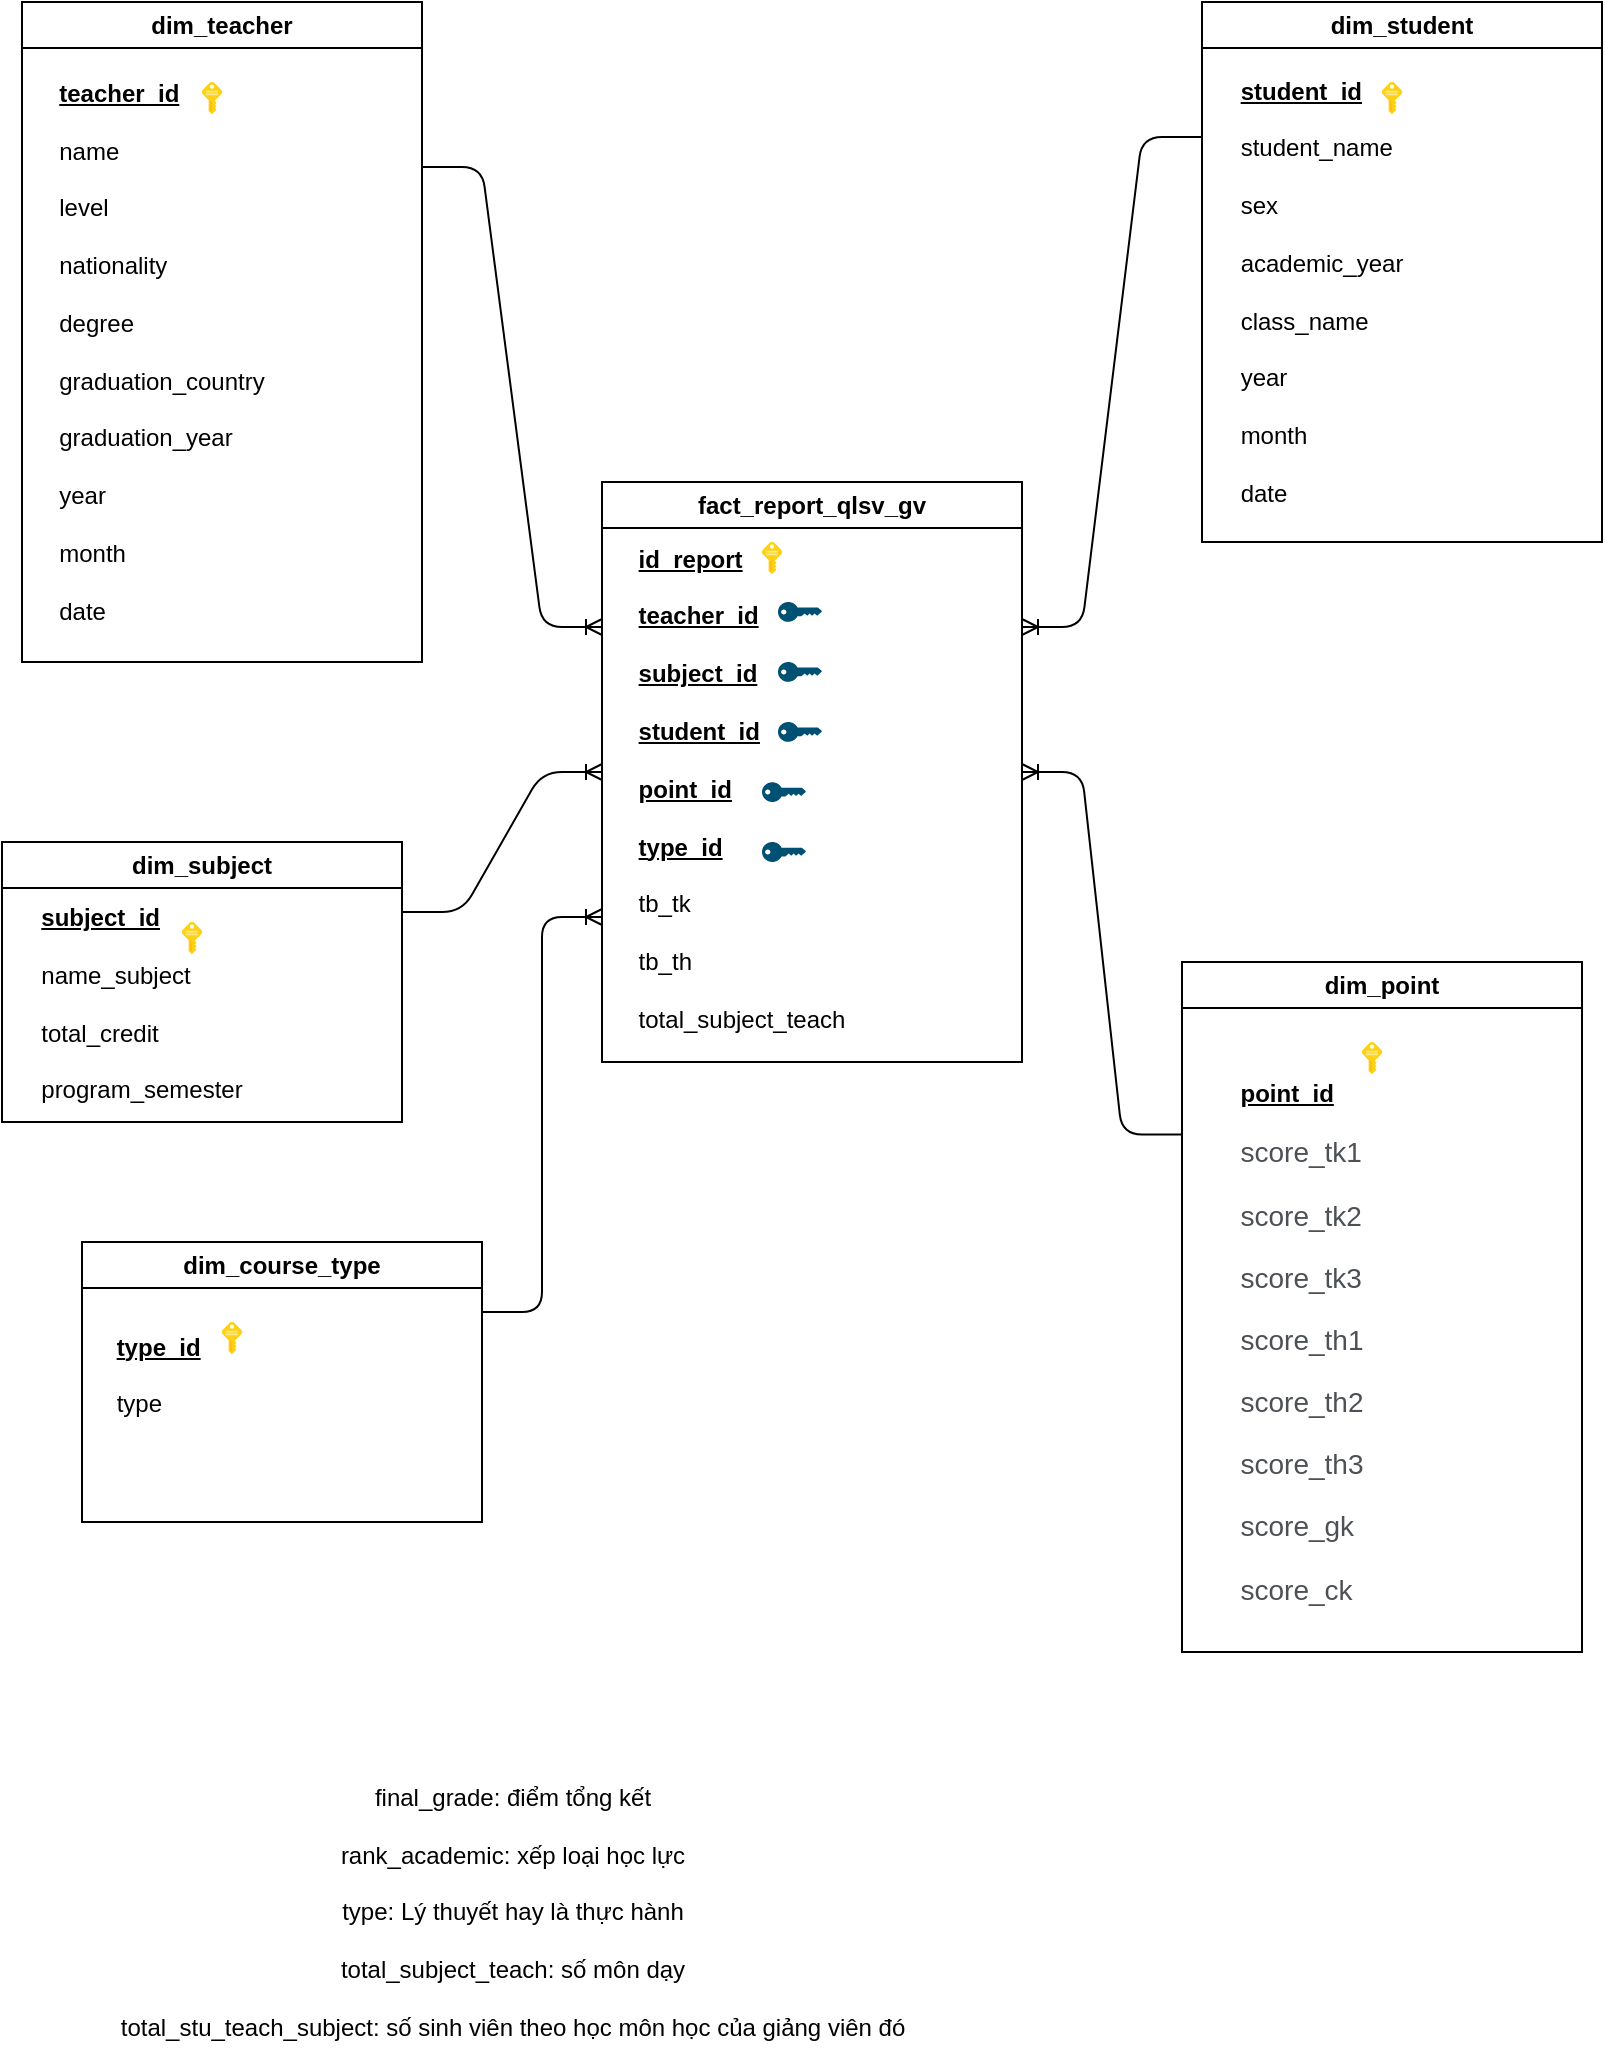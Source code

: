 <mxfile>
    <diagram id="pYTO1-Wxgbie7NklgH1o" name="Page-1">
        <mxGraphModel dx="896" dy="1406" grid="1" gridSize="10" guides="1" tooltips="1" connect="1" arrows="1" fold="1" page="1" pageScale="1" pageWidth="850" pageHeight="1100" math="0" shadow="0">
            <root>
                <mxCell id="0"/>
                <mxCell id="1" parent="0"/>
                <mxCell id="2" value="dim_teacher" style="swimlane;whiteSpace=wrap;html=1;" parent="1" vertex="1">
                    <mxGeometry x="80" y="-130" width="200" height="330" as="geometry"/>
                </mxCell>
                <mxCell id="3" value="&lt;div style=&quot;text-align: left;&quot;&gt;&lt;span style=&quot;background-color: initial;&quot;&gt;&lt;b&gt;&lt;u&gt;teacher_id&lt;/u&gt;&amp;nbsp;&lt;/b&gt;&lt;/span&gt;&lt;/div&gt;&lt;div style=&quot;text-align: left;&quot;&gt;&lt;br&gt;&lt;/div&gt;&lt;div style=&quot;text-align: left;&quot;&gt;&lt;span style=&quot;background-color: initial;&quot;&gt;name&lt;/span&gt;&lt;/div&gt;&lt;div style=&quot;text-align: left;&quot;&gt;&lt;br&gt;&lt;/div&gt;&lt;div style=&quot;text-align: left;&quot;&gt;&lt;span style=&quot;background-color: initial;&quot;&gt;level&lt;/span&gt;&lt;/div&gt;&lt;div style=&quot;text-align: left;&quot;&gt;&lt;br&gt;&lt;/div&gt;&lt;div style=&quot;text-align: left;&quot;&gt;&lt;span style=&quot;background-color: initial;&quot;&gt;nationality&lt;/span&gt;&lt;/div&gt;&lt;div style=&quot;text-align: left;&quot;&gt;&lt;br&gt;&lt;/div&gt;&lt;div style=&quot;text-align: left;&quot;&gt;&lt;span style=&quot;background-color: initial;&quot;&gt;degree&lt;/span&gt;&lt;/div&gt;&lt;div style=&quot;text-align: left;&quot;&gt;&lt;br&gt;&lt;/div&gt;&lt;div style=&quot;text-align: left;&quot;&gt;&lt;span style=&quot;background-color: initial;&quot;&gt;graduation_country&lt;/span&gt;&lt;/div&gt;&lt;div style=&quot;text-align: left;&quot;&gt;&lt;br&gt;&lt;/div&gt;&lt;div style=&quot;text-align: left;&quot;&gt;&lt;span style=&quot;background-color: initial;&quot;&gt;graduation_year&lt;/span&gt;&lt;/div&gt;&lt;div style=&quot;text-align: left;&quot;&gt;&lt;br&gt;&lt;/div&gt;&lt;div style=&quot;text-align: left;&quot;&gt;&lt;span style=&quot;background-color: initial;&quot;&gt;year&lt;/span&gt;&lt;/div&gt;&lt;div style=&quot;text-align: left;&quot;&gt;&lt;br&gt;&lt;/div&gt;&lt;div style=&quot;text-align: left;&quot;&gt;&lt;span style=&quot;background-color: initial;&quot;&gt;month&lt;/span&gt;&lt;/div&gt;&lt;div style=&quot;text-align: left;&quot;&gt;&lt;br&gt;&lt;/div&gt;&lt;div style=&quot;text-align: left;&quot;&gt;&lt;span style=&quot;background-color: initial;&quot;&gt;date&lt;/span&gt;&lt;/div&gt;" style="text;html=1;strokeColor=none;fillColor=none;align=center;verticalAlign=middle;whiteSpace=wrap;rounded=0;" parent="2" vertex="1">
                    <mxGeometry x="10" y="150" width="120" height="50" as="geometry"/>
                </mxCell>
                <mxCell id="4" value="" style="sketch=0;aspect=fixed;html=1;points=[];align=center;image;fontSize=12;image=img/lib/mscae/Key.svg;" parent="2" vertex="1">
                    <mxGeometry x="90" y="40" width="10" height="16.13" as="geometry"/>
                </mxCell>
                <mxCell id="5" value="dim_student" style="swimlane;whiteSpace=wrap;html=1;" parent="1" vertex="1">
                    <mxGeometry x="670" y="-130" width="200" height="270" as="geometry"/>
                </mxCell>
                <mxCell id="6" value="&lt;div style=&quot;text-align: left;&quot;&gt;&lt;span style=&quot;background-color: initial;&quot;&gt;&lt;b&gt;&lt;u&gt;student_id&lt;/u&gt;&amp;nbsp;&lt;/b&gt;&lt;/span&gt;&lt;/div&gt;&lt;div style=&quot;text-align: left;&quot;&gt;&lt;br&gt;&lt;/div&gt;&lt;div style=&quot;text-align: left;&quot;&gt;&lt;span style=&quot;background-color: initial;&quot;&gt;student_name&lt;/span&gt;&lt;/div&gt;&lt;div style=&quot;text-align: left;&quot;&gt;&lt;br&gt;&lt;/div&gt;&lt;div style=&quot;text-align: left;&quot;&gt;&lt;span style=&quot;background-color: initial;&quot;&gt;sex&lt;/span&gt;&lt;/div&gt;&lt;div style=&quot;text-align: left;&quot;&gt;&lt;br&gt;&lt;/div&gt;&lt;div style=&quot;text-align: left;&quot;&gt;academic_year&lt;/div&gt;&lt;div style=&quot;text-align: left;&quot;&gt;&lt;br&gt;&lt;/div&gt;&lt;div style=&quot;text-align: left;&quot;&gt;&lt;span style=&quot;background-color: initial;&quot;&gt;class_name&lt;/span&gt;&lt;/div&gt;&lt;div style=&quot;text-align: left;&quot;&gt;&lt;br&gt;&lt;/div&gt;&lt;div style=&quot;text-align: left;&quot;&gt;&lt;span style=&quot;background-color: initial;&quot;&gt;year&lt;/span&gt;&lt;/div&gt;&lt;div style=&quot;text-align: left;&quot;&gt;&lt;br&gt;&lt;/div&gt;&lt;div style=&quot;text-align: left;&quot;&gt;&lt;span style=&quot;background-color: initial;&quot;&gt;month&lt;/span&gt;&lt;/div&gt;&lt;div style=&quot;text-align: left;&quot;&gt;&lt;br&gt;&lt;/div&gt;&lt;div style=&quot;text-align: left;&quot;&gt;&lt;span style=&quot;background-color: initial;&quot;&gt;date&lt;/span&gt;&lt;/div&gt;" style="text;html=1;strokeColor=none;fillColor=none;align=center;verticalAlign=middle;whiteSpace=wrap;rounded=0;" parent="5" vertex="1">
                    <mxGeometry y="120" width="120" height="50" as="geometry"/>
                </mxCell>
                <mxCell id="7" value="" style="sketch=0;aspect=fixed;html=1;points=[];align=center;image;fontSize=12;image=img/lib/mscae/Key.svg;" parent="5" vertex="1">
                    <mxGeometry x="90" y="40" width="10" height="16.13" as="geometry"/>
                </mxCell>
                <mxCell id="8" value="dim_subject" style="swimlane;whiteSpace=wrap;html=1;" parent="1" vertex="1">
                    <mxGeometry x="70" y="290" width="200" height="140" as="geometry"/>
                </mxCell>
                <mxCell id="9" value="&lt;div style=&quot;text-align: left;&quot;&gt;&lt;span style=&quot;background-color: initial;&quot;&gt;&lt;b&gt;&lt;u&gt;subject_id&lt;/u&gt;&amp;nbsp;&lt;/b&gt;&lt;/span&gt;&lt;/div&gt;&lt;div style=&quot;text-align: left;&quot;&gt;&lt;br&gt;&lt;/div&gt;&lt;div style=&quot;text-align: left;&quot;&gt;name_subject&lt;/div&gt;&lt;div style=&quot;text-align: left;&quot;&gt;&lt;br&gt;&lt;/div&gt;&lt;div style=&quot;text-align: left;&quot;&gt;total_credit&lt;/div&gt;&lt;div style=&quot;text-align: left;&quot;&gt;&lt;br&gt;&lt;/div&gt;&lt;div style=&quot;text-align: left;&quot;&gt;program_semester&lt;/div&gt;" style="text;html=1;strokeColor=none;fillColor=none;align=center;verticalAlign=middle;whiteSpace=wrap;rounded=0;" parent="8" vertex="1">
                    <mxGeometry x="10" y="56.13" width="120" height="50" as="geometry"/>
                </mxCell>
                <mxCell id="10" value="" style="sketch=0;aspect=fixed;html=1;points=[];align=center;image;fontSize=12;image=img/lib/mscae/Key.svg;" parent="8" vertex="1">
                    <mxGeometry x="90" y="40" width="10" height="16.13" as="geometry"/>
                </mxCell>
                <mxCell id="12" value="dim_point" style="swimlane;whiteSpace=wrap;html=1;" parent="1" vertex="1">
                    <mxGeometry x="660" y="350" width="200" height="345" as="geometry"/>
                </mxCell>
                <mxCell id="13" value="&lt;div style=&quot;text-align: left;&quot;&gt;&lt;span style=&quot;background-color: initial;&quot;&gt;&lt;b&gt;&lt;u&gt;point_id&lt;/u&gt;&amp;nbsp;&lt;/b&gt;&lt;/span&gt;&lt;/div&gt;&lt;div style=&quot;text-align: left;&quot;&gt;&lt;br&gt;&lt;/div&gt;&lt;div style=&quot;text-align: left;&quot;&gt;&lt;span style=&quot;color: rgb(77, 81, 86); font-family: arial, sans-serif; font-size: 14px; background-color: rgb(255, 255, 255);&quot;&gt;score_tk1&lt;/span&gt;&lt;br style=&quot;border-color: var(--border-color); color: rgb(77, 81, 86); font-family: arial, sans-serif; font-size: 14px;&quot;&gt;&lt;br style=&quot;border-color: var(--border-color); color: rgb(77, 81, 86); font-family: arial, sans-serif; font-size: 14px;&quot;&gt;&lt;span style=&quot;color: rgb(77, 81, 86); font-family: arial, sans-serif; font-size: 14px; background-color: rgb(255, 255, 255);&quot;&gt;score_tk2&lt;/span&gt;&lt;br style=&quot;border-color: var(--border-color); color: rgb(77, 81, 86); font-family: arial, sans-serif; font-size: 14px;&quot;&gt;&lt;br style=&quot;border-color: var(--border-color); color: rgb(77, 81, 86); font-family: arial, sans-serif; font-size: 14px;&quot;&gt;&lt;span style=&quot;color: rgb(77, 81, 86); font-family: arial, sans-serif; font-size: 14px; background-color: rgb(255, 255, 255);&quot;&gt;score_tk3&lt;/span&gt;&lt;br style=&quot;border-color: var(--border-color); color: rgb(77, 81, 86); font-family: arial, sans-serif; font-size: 14px;&quot;&gt;&lt;br style=&quot;border-color: var(--border-color); color: rgb(77, 81, 86); font-family: arial, sans-serif; font-size: 14px;&quot;&gt;&lt;span style=&quot;color: rgb(77, 81, 86); font-family: arial, sans-serif; font-size: 14px; background-color: rgb(255, 255, 255);&quot;&gt;score_th1&lt;/span&gt;&lt;br style=&quot;border-color: var(--border-color); color: rgb(77, 81, 86); font-family: arial, sans-serif; font-size: 14px;&quot;&gt;&lt;br style=&quot;border-color: var(--border-color); color: rgb(77, 81, 86); font-family: arial, sans-serif; font-size: 14px;&quot;&gt;&lt;span style=&quot;color: rgb(77, 81, 86); font-family: arial, sans-serif; font-size: 14px; background-color: rgb(255, 255, 255);&quot;&gt;score_th2&lt;/span&gt;&lt;br style=&quot;border-color: var(--border-color); color: rgb(77, 81, 86); font-family: arial, sans-serif; font-size: 14px;&quot;&gt;&lt;br style=&quot;border-color: var(--border-color); color: rgb(77, 81, 86); font-family: arial, sans-serif; font-size: 14px;&quot;&gt;&lt;span style=&quot;color: rgb(77, 81, 86); font-family: arial, sans-serif; font-size: 14px; background-color: rgb(255, 255, 255);&quot;&gt;score_th3&lt;/span&gt;&lt;br style=&quot;border-color: var(--border-color); color: rgb(77, 81, 86); font-family: arial, sans-serif; font-size: 14px;&quot;&gt;&lt;br style=&quot;border-color: var(--border-color); color: rgb(77, 81, 86); font-family: arial, sans-serif; font-size: 14px;&quot;&gt;&lt;span style=&quot;color: rgb(77, 81, 86); font-family: arial, sans-serif; font-size: 14px; background-color: rgb(255, 255, 255);&quot;&gt;score_gk&lt;/span&gt;&lt;br style=&quot;border-color: var(--border-color); color: rgb(77, 81, 86); font-family: arial, sans-serif; font-size: 14px;&quot;&gt;&lt;br style=&quot;border-color: var(--border-color); color: rgb(77, 81, 86); font-family: arial, sans-serif; font-size: 14px;&quot;&gt;&lt;span style=&quot;color: rgb(77, 81, 86); font-family: arial, sans-serif; font-size: 14px; background-color: rgb(255, 255, 255);&quot;&gt;score_ck&lt;/span&gt;&lt;br&gt;&lt;/div&gt;" style="text;html=1;strokeColor=none;fillColor=none;align=center;verticalAlign=middle;whiteSpace=wrap;rounded=0;" parent="12" vertex="1">
                    <mxGeometry y="165" width="120" height="50" as="geometry"/>
                </mxCell>
                <mxCell id="14" value="" style="sketch=0;aspect=fixed;html=1;points=[];align=center;image;fontSize=12;image=img/lib/mscae/Key.svg;" parent="12" vertex="1">
                    <mxGeometry x="90" y="40" width="10" height="16.13" as="geometry"/>
                </mxCell>
                <mxCell id="15" value="fact_report_qlsv_gv" style="swimlane;whiteSpace=wrap;html=1;" parent="1" vertex="1">
                    <mxGeometry x="370" y="110" width="210" height="290" as="geometry"/>
                </mxCell>
                <mxCell id="16" value="&lt;div style=&quot;text-align: left;&quot;&gt;&lt;span style=&quot;background-color: initial;&quot;&gt;&lt;b&gt;&lt;u&gt;id_report&lt;/u&gt;&amp;nbsp;&lt;/b&gt;&lt;/span&gt;&lt;/div&gt;&lt;div style=&quot;text-align: left;&quot;&gt;&lt;br&gt;&lt;/div&gt;&lt;div style=&quot;text-align: left;&quot;&gt;&lt;b style=&quot;border-color: var(--border-color);&quot;&gt;&lt;u style=&quot;border-color: var(--border-color);&quot;&gt;teacher_id&lt;/u&gt;&lt;/b&gt;&lt;br&gt;&lt;/div&gt;&lt;div style=&quot;text-align: left;&quot;&gt;&lt;br&gt;&lt;/div&gt;&lt;div style=&quot;text-align: left;&quot;&gt;&lt;b style=&quot;border-color: var(--border-color);&quot;&gt;&lt;u style=&quot;border-color: var(--border-color);&quot;&gt;subject_id&lt;/u&gt;&lt;/b&gt;&lt;br&gt;&lt;/div&gt;&lt;div style=&quot;text-align: left;&quot;&gt;&lt;br&gt;&lt;/div&gt;&lt;div style=&quot;text-align: left;&quot;&gt;&lt;b style=&quot;border-color: var(--border-color);&quot;&gt;&lt;u style=&quot;border-color: var(--border-color);&quot;&gt;student_id&lt;/u&gt;&amp;nbsp;&lt;/b&gt;&lt;br&gt;&lt;/div&gt;&lt;div style=&quot;text-align: left;&quot;&gt;&lt;br&gt;&lt;/div&gt;&lt;div style=&quot;text-align: left;&quot;&gt;&lt;b style=&quot;border-color: var(--border-color);&quot;&gt;&lt;u style=&quot;border-color: var(--border-color);&quot;&gt;point_id&lt;/u&gt;&lt;/b&gt;&lt;/div&gt;&lt;div style=&quot;text-align: left;&quot;&gt;&lt;br&gt;&lt;/div&gt;&lt;div style=&quot;text-align: left;&quot;&gt;&lt;b&gt;&lt;u&gt;type_id&lt;/u&gt;&lt;/b&gt;&lt;/div&gt;&lt;div style=&quot;text-align: left;&quot;&gt;&lt;br&gt;&lt;/div&gt;&lt;div style=&quot;text-align: left;&quot;&gt;tb_tk&lt;/div&gt;&lt;div style=&quot;text-align: left;&quot;&gt;&lt;br&gt;&lt;/div&gt;&lt;div style=&quot;text-align: left;&quot;&gt;tb_th&lt;/div&gt;&lt;div style=&quot;text-align: left;&quot;&gt;&lt;br&gt;&lt;/div&gt;&lt;div style=&quot;text-align: left;&quot;&gt;total_subject_teach&lt;/div&gt;&lt;div style=&quot;text-align: left;&quot;&gt;&lt;br&gt;&lt;/div&gt;&lt;div style=&quot;text-align: left;&quot;&gt;&lt;br&gt;&lt;/div&gt;&lt;div style=&quot;text-align: left;&quot;&gt;&lt;br&gt;&lt;/div&gt;" style="text;html=1;strokeColor=none;fillColor=none;align=center;verticalAlign=middle;whiteSpace=wrap;rounded=0;" parent="15" vertex="1">
                    <mxGeometry x="10" y="150.09" width="120" height="50" as="geometry"/>
                </mxCell>
                <mxCell id="19" value="" style="sketch=0;aspect=fixed;html=1;points=[];align=center;image;fontSize=12;image=img/lib/mscae/Key.svg;" parent="15" vertex="1">
                    <mxGeometry x="80" y="30" width="10" height="16.13" as="geometry"/>
                </mxCell>
                <mxCell id="20" value="" style="points=[[0,0.5,0],[0.24,0,0],[0.5,0.28,0],[0.995,0.475,0],[0.5,0.72,0],[0.24,1,0]];verticalLabelPosition=bottom;sketch=0;html=1;verticalAlign=top;aspect=fixed;align=center;pointerEvents=1;shape=mxgraph.cisco19.key;fillColor=#005073;strokeColor=none;strokeWidth=1;perimeterSpacing=0;fontSize=12;" parent="15" vertex="1">
                    <mxGeometry x="88" y="60.0" width="22" height="9.91" as="geometry"/>
                </mxCell>
                <mxCell id="21" value="" style="points=[[0,0.5,0],[0.24,0,0],[0.5,0.28,0],[0.995,0.475,0],[0.5,0.72,0],[0.24,1,0]];verticalLabelPosition=bottom;sketch=0;html=1;verticalAlign=top;aspect=fixed;align=center;pointerEvents=1;shape=mxgraph.cisco19.key;fillColor=#005073;strokeColor=none;strokeWidth=1;perimeterSpacing=0;fontSize=12;" parent="15" vertex="1">
                    <mxGeometry x="88" y="90.0" width="22" height="9.91" as="geometry"/>
                </mxCell>
                <mxCell id="22" value="" style="points=[[0,0.5,0],[0.24,0,0],[0.5,0.28,0],[0.995,0.475,0],[0.5,0.72,0],[0.24,1,0]];verticalLabelPosition=bottom;sketch=0;html=1;verticalAlign=top;aspect=fixed;align=center;pointerEvents=1;shape=mxgraph.cisco19.key;fillColor=#005073;strokeColor=none;strokeWidth=1;perimeterSpacing=0;fontSize=12;" parent="15" vertex="1">
                    <mxGeometry x="88" y="120.0" width="22" height="9.91" as="geometry"/>
                </mxCell>
                <mxCell id="23" value="" style="points=[[0,0.5,0],[0.24,0,0],[0.5,0.28,0],[0.995,0.475,0],[0.5,0.72,0],[0.24,1,0]];verticalLabelPosition=bottom;sketch=0;html=1;verticalAlign=top;aspect=fixed;align=center;pointerEvents=1;shape=mxgraph.cisco19.key;fillColor=#005073;strokeColor=none;strokeWidth=1;perimeterSpacing=0;fontSize=12;" parent="15" vertex="1">
                    <mxGeometry x="80" y="150.09" width="22" height="9.91" as="geometry"/>
                </mxCell>
                <mxCell id="31" value="" style="points=[[0,0.5,0],[0.24,0,0],[0.5,0.28,0],[0.995,0.475,0],[0.5,0.72,0],[0.24,1,0]];verticalLabelPosition=bottom;sketch=0;html=1;verticalAlign=top;aspect=fixed;align=center;pointerEvents=1;shape=mxgraph.cisco19.key;fillColor=#005073;strokeColor=none;strokeWidth=1;perimeterSpacing=0;fontSize=12;" parent="15" vertex="1">
                    <mxGeometry x="80" y="180.04" width="22" height="9.91" as="geometry"/>
                </mxCell>
                <mxCell id="24" value="final_grade: điểm tổng kết&lt;br&gt;&lt;br&gt;rank_academic: xếp loại học lực&lt;br&gt;&lt;br&gt;type: Lý thuyết hay là thực hành&lt;br&gt;&lt;br&gt;&lt;span style=&quot;text-align: left;&quot;&gt;total_subject_teach: số môn dạy&lt;/span&gt;&lt;br&gt;&lt;br&gt;&lt;span style=&quot;text-align: left;&quot;&gt;total_stu_teach_subject: số sinh viên theo học môn học của giảng viên đó&lt;/span&gt;" style="text;html=1;align=center;verticalAlign=middle;resizable=0;points=[];autosize=1;strokeColor=none;fillColor=none;" parent="1" vertex="1">
                    <mxGeometry x="115" y="755" width="420" height="140" as="geometry"/>
                </mxCell>
                <mxCell id="28" value="dim_course_type" style="swimlane;whiteSpace=wrap;html=1;startSize=23;" parent="1" vertex="1">
                    <mxGeometry x="110" y="490" width="200" height="140" as="geometry"/>
                </mxCell>
                <mxCell id="29" value="&lt;div style=&quot;text-align: left;&quot;&gt;&lt;span style=&quot;background-color: initial;&quot;&gt;&lt;b&gt;&lt;u&gt;type_id&lt;/u&gt;&amp;nbsp;&lt;/b&gt;&lt;/span&gt;&lt;/div&gt;&lt;div style=&quot;text-align: left;&quot;&gt;&lt;br&gt;&lt;/div&gt;&lt;div style=&quot;text-align: left;&quot;&gt;type&lt;/div&gt;&lt;div style=&quot;text-align: left;&quot;&gt;&lt;br&gt;&lt;/div&gt;&lt;div style=&quot;text-align: left;&quot;&gt;&lt;br&gt;&lt;/div&gt;" style="text;html=1;strokeColor=none;fillColor=none;align=center;verticalAlign=middle;whiteSpace=wrap;rounded=0;" parent="28" vertex="1">
                    <mxGeometry x="-20" y="56.13" width="120" height="50" as="geometry"/>
                </mxCell>
                <mxCell id="30" value="" style="sketch=0;aspect=fixed;html=1;points=[];align=center;image;fontSize=12;image=img/lib/mscae/Key.svg;" parent="28" vertex="1">
                    <mxGeometry x="70" y="40" width="10" height="16.13" as="geometry"/>
                </mxCell>
                <mxCell id="32" value="" style="edgeStyle=entityRelationEdgeStyle;fontSize=12;html=1;endArrow=ERoneToMany;exitX=1;exitY=0.25;exitDx=0;exitDy=0;entryX=0;entryY=0.25;entryDx=0;entryDy=0;" parent="1" source="2" target="15" edge="1">
                    <mxGeometry width="100" height="100" relative="1" as="geometry">
                        <mxPoint x="320" y="30" as="sourcePoint"/>
                        <mxPoint x="520" y="180" as="targetPoint"/>
                    </mxGeometry>
                </mxCell>
                <mxCell id="33" value="" style="edgeStyle=entityRelationEdgeStyle;fontSize=12;html=1;endArrow=ERoneToMany;exitX=1;exitY=0.25;exitDx=0;exitDy=0;entryX=0;entryY=0.5;entryDx=0;entryDy=0;" parent="1" source="8" target="15" edge="1">
                    <mxGeometry width="100" height="100" relative="1" as="geometry">
                        <mxPoint x="290" y="-37.5" as="sourcePoint"/>
                        <mxPoint x="380" y="192.5" as="targetPoint"/>
                    </mxGeometry>
                </mxCell>
                <mxCell id="34" value="" style="edgeStyle=entityRelationEdgeStyle;fontSize=12;html=1;endArrow=ERoneToMany;exitX=1;exitY=0.25;exitDx=0;exitDy=0;entryX=0;entryY=0.75;entryDx=0;entryDy=0;" parent="1" source="28" target="15" edge="1">
                    <mxGeometry width="100" height="100" relative="1" as="geometry">
                        <mxPoint x="510" y="550" as="sourcePoint"/>
                        <mxPoint x="610" y="480" as="targetPoint"/>
                    </mxGeometry>
                </mxCell>
                <mxCell id="35" value="" style="edgeStyle=entityRelationEdgeStyle;fontSize=12;html=1;endArrow=ERoneToMany;exitX=0;exitY=0.25;exitDx=0;exitDy=0;entryX=1;entryY=0.5;entryDx=0;entryDy=0;" parent="1" source="12" target="15" edge="1">
                    <mxGeometry width="100" height="100" relative="1" as="geometry">
                        <mxPoint x="450" y="647.5" as="sourcePoint"/>
                        <mxPoint x="510" y="450" as="targetPoint"/>
                    </mxGeometry>
                </mxCell>
                <mxCell id="36" value="" style="edgeStyle=entityRelationEdgeStyle;fontSize=12;html=1;endArrow=ERoneToMany;exitX=0;exitY=0.25;exitDx=0;exitDy=0;entryX=1;entryY=0.25;entryDx=0;entryDy=0;" parent="1" source="5" target="15" edge="1">
                    <mxGeometry width="100" height="100" relative="1" as="geometry">
                        <mxPoint x="670" y="446.25" as="sourcePoint"/>
                        <mxPoint x="590" y="265" as="targetPoint"/>
                    </mxGeometry>
                </mxCell>
            </root>
        </mxGraphModel>
    </diagram>
</mxfile>